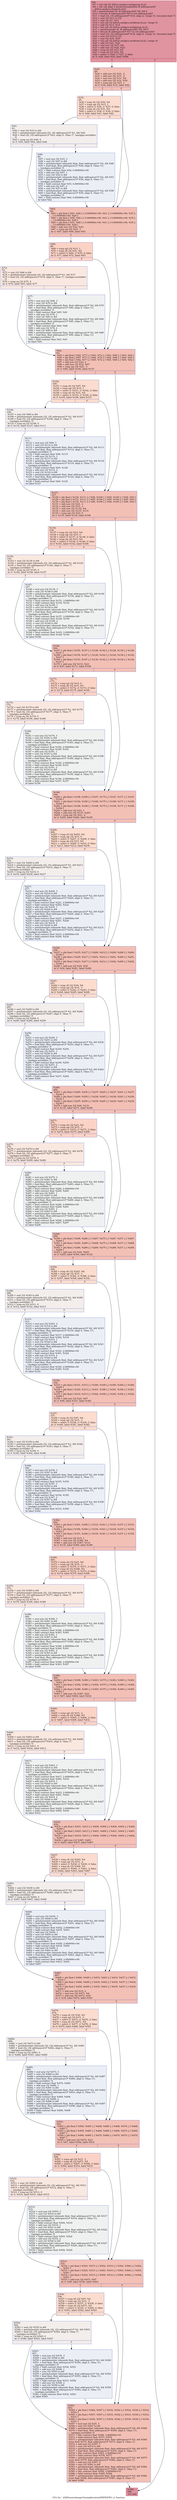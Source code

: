digraph "CFG for '_Z28PossionImageCloningIterationPKfPKiPfS3_ii' function" {
	label="CFG for '_Z28PossionImageCloningIterationPKfPKiPfS3_ii' function";

	Node0x501e4e0 [shape=record,color="#b70d28ff", style=filled, fillcolor="#b70d2870",label="{%6:\l  %7 = tail call i32 @llvm.amdgcn.workgroup.id.y()\l  %8 = tail call align 4 dereferenceable(64) i8 addrspace(4)*\l... @llvm.amdgcn.dispatch.ptr()\l  %9 = getelementptr i8, i8 addrspace(4)* %8, i64 6\l  %10 = bitcast i8 addrspace(4)* %9 to i16 addrspace(4)*\l  %11 = load i16, i16 addrspace(4)* %10, align 2, !range !4, !invariant.load !5\l  %12 = zext i16 %11 to i32\l  %13 = mul i32 %7, %12\l  %14 = tail call i32 @llvm.amdgcn.workitem.id.y(), !range !6\l  %15 = add i32 %13, %14\l  %16 = tail call i32 @llvm.amdgcn.workgroup.id.x()\l  %17 = getelementptr i8, i8 addrspace(4)* %8, i64 4\l  %18 = bitcast i8 addrspace(4)* %17 to i16 addrspace(4)*\l  %19 = load i16, i16 addrspace(4)* %18, align 4, !range !4, !invariant.load !5\l  %20 = zext i16 %19 to i32\l  %21 = mul i32 %16, %20\l  %22 = tail call i32 @llvm.amdgcn.workitem.id.x(), !range !6\l  %23 = add i32 %21, %22\l  %24 = mul nsw i32 %15, %4\l  %25 = add nsw i32 %24, %23\l  %26 = icmp slt i32 %15, %5\l  %27 = icmp slt i32 %23, %4\l  %28 = select i1 %26, i1 %27, i1 false\l  br i1 %28, label %29, label %588\l|{<s0>T|<s1>F}}"];
	Node0x501e4e0:s0 -> Node0x50220c0;
	Node0x501e4e0:s1 -> Node0x5022150;
	Node0x50220c0 [shape=record,color="#3d50c3ff", style=filled, fillcolor="#e5705870",label="{%29:\l29:                                               \l  %30 = add nsw i32 %23, -2\l  %31 = add nsw i32 %15, -2\l  %32 = mul nsw i32 %31, %4\l  %33 = add nsw i32 %32, %30\l  %34 = icmp sgt i32 %23, 1\l  br i1 %34, label %35, label %62\l|{<s0>T|<s1>F}}"];
	Node0x50220c0:s0 -> Node0x5020600;
	Node0x50220c0:s1 -> Node0x5022710;
	Node0x5020600 [shape=record,color="#3d50c3ff", style=filled, fillcolor="#f7af9170",label="{%35:\l35:                                               \l  %36 = icmp slt i32 %30, %4\l  %37 = icmp sgt i32 %15, 1\l  %38 = select i1 %36, i1 %37, i1 false\l  %39 = icmp slt i32 %31, %5\l  %40 = select i1 %38, i1 %39, i1 false\l  br i1 %40, label %41, label %62\l|{<s0>T|<s1>F}}"];
	Node0x5020600:s0 -> Node0x5022b60;
	Node0x5020600:s1 -> Node0x5022710;
	Node0x5022b60 [shape=record,color="#3d50c3ff", style=filled, fillcolor="#e5d8d170",label="{%41:\l41:                                               \l  %42 = sext i32 %33 to i64\l  %43 = getelementptr inbounds i32, i32 addrspace(1)* %1, i64 %42\l  %44 = load i32, i32 addrspace(1)* %43, align 4, !tbaa !7, !amdgpu.noclobber\l... !5\l  %45 = icmp eq i32 %44, 0\l  br i1 %45, label %62, label %46\l|{<s0>T|<s1>F}}"];
	Node0x5022b60:s0 -> Node0x5022710;
	Node0x5022b60:s1 -> Node0x5023020;
	Node0x5023020 [shape=record,color="#3d50c3ff", style=filled, fillcolor="#d1dae970",label="{%46:\l46:                                               \l  %47 = mul nsw i32 %33, 3\l  %48 = sext i32 %47 to i64\l  %49 = getelementptr inbounds float, float addrspace(1)* %2, i64 %48\l  %50 = load float, float addrspace(1)* %49, align 4, !tbaa !11,\l... !amdgpu.noclobber !5\l  %51 = fadd contract float %50, 0.000000e+00\l  %52 = add nsw i32 %47, 1\l  %53 = sext i32 %52 to i64\l  %54 = getelementptr inbounds float, float addrspace(1)* %2, i64 %53\l  %55 = load float, float addrspace(1)* %54, align 4, !tbaa !11,\l... !amdgpu.noclobber !5\l  %56 = fadd contract float %55, 0.000000e+00\l  %57 = add nsw i32 %47, 2\l  %58 = sext i32 %57 to i64\l  %59 = getelementptr inbounds float, float addrspace(1)* %2, i64 %58\l  %60 = load float, float addrspace(1)* %59, align 4, !tbaa !11,\l... !amdgpu.noclobber !5\l  %61 = fadd contract float %60, 0.000000e+00\l  br label %62\l}"];
	Node0x5023020 -> Node0x5022710;
	Node0x5022710 [shape=record,color="#3d50c3ff", style=filled, fillcolor="#e5705870",label="{%62:\l62:                                               \l  %63 = phi float [ %61, %46 ], [ 0.000000e+00, %41 ], [ 0.000000e+00, %35 ],\l... [ 0.000000e+00, %29 ]\l  %64 = phi float [ %56, %46 ], [ 0.000000e+00, %41 ], [ 0.000000e+00, %35 ],\l... [ 0.000000e+00, %29 ]\l  %65 = phi float [ %51, %46 ], [ 0.000000e+00, %41 ], [ 0.000000e+00, %35 ],\l... [ 0.000000e+00, %29 ]\l  %66 = add nsw i32 %32, %23\l  %67 = icmp sgt i32 %23, -1\l  br i1 %67, label %68, label %93\l|{<s0>T|<s1>F}}"];
	Node0x5022710:s0 -> Node0x5022600;
	Node0x5022710:s1 -> Node0x5025300;
	Node0x5022600 [shape=record,color="#3d50c3ff", style=filled, fillcolor="#f59c7d70",label="{%68:\l68:                                               \l  %69 = icmp sgt i32 %15, 1\l  %70 = icmp slt i32 %31, %5\l  %71 = select i1 %69, i1 %70, i1 false\l  br i1 %71, label %72, label %93\l|{<s0>T|<s1>F}}"];
	Node0x5022600:s0 -> Node0x5025610;
	Node0x5022600:s1 -> Node0x5025300;
	Node0x5025610 [shape=record,color="#3d50c3ff", style=filled, fillcolor="#f1ccb870",label="{%72:\l72:                                               \l  %73 = sext i32 %66 to i64\l  %74 = getelementptr inbounds i32, i32 addrspace(1)* %1, i64 %73\l  %75 = load i32, i32 addrspace(1)* %74, align 4, !tbaa !7, !amdgpu.noclobber\l... !5\l  %76 = icmp eq i32 %75, 0\l  br i1 %76, label %93, label %77\l|{<s0>T|<s1>F}}"];
	Node0x5025610:s0 -> Node0x5025300;
	Node0x5025610:s1 -> Node0x5025f30;
	Node0x5025f30 [shape=record,color="#3d50c3ff", style=filled, fillcolor="#dbdcde70",label="{%77:\l77:                                               \l  %78 = mul nsw i32 %66, 3\l  %79 = sext i32 %78 to i64\l  %80 = getelementptr inbounds float, float addrspace(1)* %2, i64 %79\l  %81 = load float, float addrspace(1)* %80, align 4, !tbaa !11,\l... !amdgpu.noclobber !5\l  %82 = fadd contract float %65, %81\l  %83 = add nsw i32 %78, 1\l  %84 = sext i32 %83 to i64\l  %85 = getelementptr inbounds float, float addrspace(1)* %2, i64 %84\l  %86 = load float, float addrspace(1)* %85, align 4, !tbaa !11,\l... !amdgpu.noclobber !5\l  %87 = fadd contract float %64, %86\l  %88 = add nsw i32 %78, 2\l  %89 = sext i32 %88 to i64\l  %90 = getelementptr inbounds float, float addrspace(1)* %2, i64 %89\l  %91 = load float, float addrspace(1)* %90, align 4, !tbaa !11,\l... !amdgpu.noclobber !5\l  %92 = fadd contract float %63, %91\l  br label %93\l}"];
	Node0x5025f30 -> Node0x5025300;
	Node0x5025300 [shape=record,color="#3d50c3ff", style=filled, fillcolor="#e5705870",label="{%93:\l93:                                               \l  %94 = phi float [ %92, %77 ], [ %63, %72 ], [ %63, %68 ], [ %63, %62 ]\l  %95 = phi float [ %87, %77 ], [ %64, %72 ], [ %64, %68 ], [ %64, %62 ]\l  %96 = phi float [ %82, %77 ], [ %65, %72 ], [ %65, %68 ], [ %65, %62 ]\l  %97 = add nsw i32 %23, 2\l  %98 = add nsw i32 %32, %97\l  %99 = icmp sgt i32 %23, -3\l  br i1 %99, label %100, label %127\l|{<s0>T|<s1>F}}"];
	Node0x5025300:s0 -> Node0x5026df0;
	Node0x5025300:s1 -> Node0x5026e40;
	Node0x5026df0 [shape=record,color="#3d50c3ff", style=filled, fillcolor="#f7af9170",label="{%100:\l100:                                              \l  %101 = icmp slt i32 %97, %4\l  %102 = icmp sgt i32 %15, 1\l  %103 = select i1 %101, i1 %102, i1 false\l  %104 = icmp slt i32 %31, %5\l  %105 = select i1 %103, i1 %104, i1 false\l  br i1 %105, label %106, label %127\l|{<s0>T|<s1>F}}"];
	Node0x5026df0:s0 -> Node0x5027290;
	Node0x5026df0:s1 -> Node0x5026e40;
	Node0x5027290 [shape=record,color="#3d50c3ff", style=filled, fillcolor="#e5d8d170",label="{%106:\l106:                                              \l  %107 = sext i32 %98 to i64\l  %108 = getelementptr inbounds i32, i32 addrspace(1)* %1, i64 %107\l  %109 = load i32, i32 addrspace(1)* %108, align 4, !tbaa !7,\l... !amdgpu.noclobber !5\l  %110 = icmp eq i32 %109, 0\l  br i1 %110, label %127, label %111\l|{<s0>T|<s1>F}}"];
	Node0x5027290:s0 -> Node0x5026e40;
	Node0x5027290:s1 -> Node0x50275d0;
	Node0x50275d0 [shape=record,color="#3d50c3ff", style=filled, fillcolor="#d1dae970",label="{%111:\l111:                                              \l  %112 = mul nsw i32 %98, 3\l  %113 = sext i32 %112 to i64\l  %114 = getelementptr inbounds float, float addrspace(1)* %2, i64 %113\l  %115 = load float, float addrspace(1)* %114, align 4, !tbaa !11,\l... !amdgpu.noclobber !5\l  %116 = fadd contract float %96, %115\l  %117 = add nsw i32 %112, 1\l  %118 = sext i32 %117 to i64\l  %119 = getelementptr inbounds float, float addrspace(1)* %2, i64 %118\l  %120 = load float, float addrspace(1)* %119, align 4, !tbaa !11,\l... !amdgpu.noclobber !5\l  %121 = fadd contract float %95, %120\l  %122 = add nsw i32 %112, 2\l  %123 = sext i32 %122 to i64\l  %124 = getelementptr inbounds float, float addrspace(1)* %2, i64 %123\l  %125 = load float, float addrspace(1)* %124, align 4, !tbaa !11,\l... !amdgpu.noclobber !5\l  %126 = fadd contract float %94, %125\l  br label %127\l}"];
	Node0x50275d0 -> Node0x5026e40;
	Node0x5026e40 [shape=record,color="#3d50c3ff", style=filled, fillcolor="#e5705870",label="{%127:\l127:                                              \l  %128 = phi float [ %126, %111 ], [ %94, %106 ], [ %94, %100 ], [ %94, %93 ]\l  %129 = phi float [ %121, %111 ], [ %95, %106 ], [ %95, %100 ], [ %95, %93 ]\l  %130 = phi float [ %116, %111 ], [ %96, %106 ], [ %96, %100 ], [ %96, %93 ]\l  %131 = add nsw i32 %23, -1\l  %132 = add nsw i32 %15, -1\l  %133 = mul nsw i32 %132, %4\l  %134 = add nsw i32 %133, %131\l  %135 = icmp sgt i32 %23, 0\l  br i1 %135, label %136, label %166\l|{<s0>T|<s1>F}}"];
	Node0x5026e40:s0 -> Node0x5025210;
	Node0x5026e40:s1 -> Node0x5028a10;
	Node0x5025210 [shape=record,color="#3d50c3ff", style=filled, fillcolor="#f59c7d70",label="{%136:\l136:                                              \l  %137 = icmp sle i32 %23, %4\l  %138 = icmp sgt i32 %15, 0\l  %139 = select i1 %137, i1 %138, i1 false\l  %140 = icmp sle i32 %15, %5\l  %141 = select i1 %139, i1 %140, i1 false\l  br i1 %141, label %142, label %166\l|{<s0>T|<s1>F}}"];
	Node0x5025210:s0 -> Node0x5028e60;
	Node0x5025210:s1 -> Node0x5028a10;
	Node0x5028e60 [shape=record,color="#3d50c3ff", style=filled, fillcolor="#f1ccb870",label="{%142:\l142:                                              \l  %143 = sext i32 %134 to i64\l  %144 = getelementptr inbounds i32, i32 addrspace(1)* %1, i64 %143\l  %145 = load i32, i32 addrspace(1)* %144, align 4, !tbaa !7,\l... !amdgpu.noclobber !5\l  %146 = icmp eq i32 %145, 0\l  br i1 %146, label %166, label %147\l|{<s0>T|<s1>F}}"];
	Node0x5028e60:s0 -> Node0x5028a10;
	Node0x5028e60:s1 -> Node0x5029170;
	Node0x5029170 [shape=record,color="#3d50c3ff", style=filled, fillcolor="#dbdcde70",label="{%147:\l147:                                              \l  %148 = mul nsw i32 %134, 3\l  %149 = sext i32 %148 to i64\l  %150 = getelementptr inbounds float, float addrspace(1)* %2, i64 %149\l  %151 = load float, float addrspace(1)* %150, align 4, !tbaa !11,\l... !amdgpu.noclobber !5\l  %152 = fmul contract float %151, 2.000000e+00\l  %153 = fadd contract float %130, %152\l  %154 = add nsw i32 %148, 1\l  %155 = sext i32 %154 to i64\l  %156 = getelementptr inbounds float, float addrspace(1)* %2, i64 %155\l  %157 = load float, float addrspace(1)* %156, align 4, !tbaa !11,\l... !amdgpu.noclobber !5\l  %158 = fmul contract float %157, 2.000000e+00\l  %159 = fadd contract float %129, %158\l  %160 = add nsw i32 %148, 2\l  %161 = sext i32 %160 to i64\l  %162 = getelementptr inbounds float, float addrspace(1)* %2, i64 %161\l  %163 = load float, float addrspace(1)* %162, align 4, !tbaa !11,\l... !amdgpu.noclobber !5\l  %164 = fmul contract float %163, 2.000000e+00\l  %165 = fadd contract float %128, %164\l  br label %166\l}"];
	Node0x5029170 -> Node0x5028a10;
	Node0x5028a10 [shape=record,color="#3d50c3ff", style=filled, fillcolor="#e5705870",label="{%166:\l166:                                              \l  %167 = phi float [ %165, %147 ], [ %128, %142 ], [ %128, %136 ], [ %128,\l... %127 ]\l  %168 = phi float [ %159, %147 ], [ %129, %142 ], [ %129, %136 ], [ %129,\l... %127 ]\l  %169 = phi float [ %153, %147 ], [ %130, %142 ], [ %130, %136 ], [ %130,\l... %127 ]\l  %170 = add nsw i32 %133, %23\l  br i1 %67, label %171, label %199\l|{<s0>T|<s1>F}}"];
	Node0x5028a10:s0 -> Node0x502a100;
	Node0x5028a10:s1 -> Node0x502a150;
	Node0x502a100 [shape=record,color="#3d50c3ff", style=filled, fillcolor="#f59c7d70",label="{%171:\l171:                                              \l  %172 = icmp sgt i32 %15, 0\l  %173 = icmp sle i32 %15, %5\l  %174 = select i1 %172, i1 %173, i1 false\l  br i1 %174, label %175, label %199\l|{<s0>T|<s1>F}}"];
	Node0x502a100:s0 -> Node0x502a460;
	Node0x502a100:s1 -> Node0x502a150;
	Node0x502a460 [shape=record,color="#3d50c3ff", style=filled, fillcolor="#f1ccb870",label="{%175:\l175:                                              \l  %176 = sext i32 %170 to i64\l  %177 = getelementptr inbounds i32, i32 addrspace(1)* %1, i64 %176\l  %178 = load i32, i32 addrspace(1)* %177, align 4, !tbaa !7,\l... !amdgpu.noclobber !5\l  %179 = icmp eq i32 %178, 0\l  br i1 %179, label %199, label %180\l|{<s0>T|<s1>F}}"];
	Node0x502a460:s0 -> Node0x502a150;
	Node0x502a460:s1 -> Node0x502a770;
	Node0x502a770 [shape=record,color="#3d50c3ff", style=filled, fillcolor="#dbdcde70",label="{%180:\l180:                                              \l  %181 = mul nsw i32 %170, 3\l  %182 = sext i32 %181 to i64\l  %183 = getelementptr inbounds float, float addrspace(1)* %2, i64 %182\l  %184 = load float, float addrspace(1)* %183, align 4, !tbaa !11,\l... !amdgpu.noclobber !5\l  %185 = fmul contract float %184, 2.000000e+00\l  %186 = fadd contract float %169, %185\l  %187 = add nsw i32 %181, 1\l  %188 = sext i32 %187 to i64\l  %189 = getelementptr inbounds float, float addrspace(1)* %2, i64 %188\l  %190 = load float, float addrspace(1)* %189, align 4, !tbaa !11,\l... !amdgpu.noclobber !5\l  %191 = fmul contract float %190, 2.000000e+00\l  %192 = fadd contract float %168, %191\l  %193 = add nsw i32 %181, 2\l  %194 = sext i32 %193 to i64\l  %195 = getelementptr inbounds float, float addrspace(1)* %2, i64 %194\l  %196 = load float, float addrspace(1)* %195, align 4, !tbaa !11,\l... !amdgpu.noclobber !5\l  %197 = fmul contract float %196, 2.000000e+00\l  %198 = fadd contract float %167, %197\l  br label %199\l}"];
	Node0x502a770 -> Node0x502a150;
	Node0x502a150 [shape=record,color="#3d50c3ff", style=filled, fillcolor="#e5705870",label="{%199:\l199:                                              \l  %200 = phi float [ %198, %180 ], [ %167, %175 ], [ %167, %171 ], [ %167,\l... %166 ]\l  %201 = phi float [ %192, %180 ], [ %168, %175 ], [ %168, %171 ], [ %168,\l... %166 ]\l  %202 = phi float [ %186, %180 ], [ %169, %175 ], [ %169, %171 ], [ %169,\l... %166 ]\l  %203 = add nsw i32 %23, 1\l  %204 = add nsw i32 %133, %203\l  %205 = icmp sgt i32 %23, -2\l  br i1 %205, label %206, label %236\l|{<s0>T|<s1>F}}"];
	Node0x502a150:s0 -> Node0x502b7e0;
	Node0x502a150:s1 -> Node0x502b830;
	Node0x502b7e0 [shape=record,color="#3d50c3ff", style=filled, fillcolor="#f7af9170",label="{%206:\l206:                                              \l  %207 = icmp slt i32 %203, %4\l  %208 = icmp sgt i32 %15, 0\l  %209 = select i1 %207, i1 %208, i1 false\l  %210 = icmp sle i32 %15, %5\l  %211 = select i1 %209, i1 %210, i1 false\l  br i1 %211, label %212, label %236\l|{<s0>T|<s1>F}}"];
	Node0x502b7e0:s0 -> Node0x502bc80;
	Node0x502b7e0:s1 -> Node0x502b830;
	Node0x502bc80 [shape=record,color="#3d50c3ff", style=filled, fillcolor="#e5d8d170",label="{%212:\l212:                                              \l  %213 = sext i32 %204 to i64\l  %214 = getelementptr inbounds i32, i32 addrspace(1)* %1, i64 %213\l  %215 = load i32, i32 addrspace(1)* %214, align 4, !tbaa !7,\l... !amdgpu.noclobber !5\l  %216 = icmp eq i32 %215, 0\l  br i1 %216, label %236, label %217\l|{<s0>T|<s1>F}}"];
	Node0x502bc80:s0 -> Node0x502b830;
	Node0x502bc80:s1 -> Node0x502bf90;
	Node0x502bf90 [shape=record,color="#3d50c3ff", style=filled, fillcolor="#d1dae970",label="{%217:\l217:                                              \l  %218 = mul nsw i32 %204, 3\l  %219 = sext i32 %218 to i64\l  %220 = getelementptr inbounds float, float addrspace(1)* %2, i64 %219\l  %221 = load float, float addrspace(1)* %220, align 4, !tbaa !11,\l... !amdgpu.noclobber !5\l  %222 = fmul contract float %221, 2.000000e+00\l  %223 = fadd contract float %202, %222\l  %224 = add nsw i32 %218, 1\l  %225 = sext i32 %224 to i64\l  %226 = getelementptr inbounds float, float addrspace(1)* %2, i64 %225\l  %227 = load float, float addrspace(1)* %226, align 4, !tbaa !11,\l... !amdgpu.noclobber !5\l  %228 = fmul contract float %227, 2.000000e+00\l  %229 = fadd contract float %201, %228\l  %230 = add nsw i32 %218, 2\l  %231 = sext i32 %230 to i64\l  %232 = getelementptr inbounds float, float addrspace(1)* %2, i64 %231\l  %233 = load float, float addrspace(1)* %232, align 4, !tbaa !11,\l... !amdgpu.noclobber !5\l  %234 = fmul contract float %233, 2.000000e+00\l  %235 = fadd contract float %200, %234\l  br label %236\l}"];
	Node0x502bf90 -> Node0x502b830;
	Node0x502b830 [shape=record,color="#3d50c3ff", style=filled, fillcolor="#e5705870",label="{%236:\l236:                                              \l  %237 = phi float [ %235, %217 ], [ %200, %212 ], [ %200, %206 ], [ %200,\l... %199 ]\l  %238 = phi float [ %229, %217 ], [ %201, %212 ], [ %201, %206 ], [ %201,\l... %199 ]\l  %239 = phi float [ %223, %217 ], [ %202, %212 ], [ %202, %206 ], [ %202,\l... %199 ]\l  %240 = add nsw i32 %24, %30\l  br i1 %34, label %241, label %266\l|{<s0>T|<s1>F}}"];
	Node0x502b830:s0 -> Node0x502cee0;
	Node0x502b830:s1 -> Node0x502cf30;
	Node0x502cee0 [shape=record,color="#3d50c3ff", style=filled, fillcolor="#f7af9170",label="{%241:\l241:                                              \l  %242 = icmp slt i32 %30, %4\l  %243 = icmp sgt i32 %15, -1\l  %244 = select i1 %242, i1 %243, i1 false\l  br i1 %244, label %245, label %266\l|{<s0>T|<s1>F}}"];
	Node0x502cee0:s0 -> Node0x502d240;
	Node0x502cee0:s1 -> Node0x502cf30;
	Node0x502d240 [shape=record,color="#3d50c3ff", style=filled, fillcolor="#e5d8d170",label="{%245:\l245:                                              \l  %246 = sext i32 %240 to i64\l  %247 = getelementptr inbounds i32, i32 addrspace(1)* %1, i64 %246\l  %248 = load i32, i32 addrspace(1)* %247, align 4, !tbaa !7,\l... !amdgpu.noclobber !5\l  %249 = icmp eq i32 %248, 0\l  br i1 %249, label %266, label %250\l|{<s0>T|<s1>F}}"];
	Node0x502d240:s0 -> Node0x502cf30;
	Node0x502d240:s1 -> Node0x502d550;
	Node0x502d550 [shape=record,color="#3d50c3ff", style=filled, fillcolor="#d1dae970",label="{%250:\l250:                                              \l  %251 = mul nsw i32 %240, 3\l  %252 = sext i32 %251 to i64\l  %253 = getelementptr inbounds float, float addrspace(1)* %2, i64 %252\l  %254 = load float, float addrspace(1)* %253, align 4, !tbaa !11,\l... !amdgpu.noclobber !5\l  %255 = fadd contract float %239, %254\l  %256 = add nsw i32 %251, 1\l  %257 = sext i32 %256 to i64\l  %258 = getelementptr inbounds float, float addrspace(1)* %2, i64 %257\l  %259 = load float, float addrspace(1)* %258, align 4, !tbaa !11,\l... !amdgpu.noclobber !5\l  %260 = fadd contract float %238, %259\l  %261 = add nsw i32 %251, 2\l  %262 = sext i32 %261 to i64\l  %263 = getelementptr inbounds float, float addrspace(1)* %2, i64 %262\l  %264 = load float, float addrspace(1)* %263, align 4, !tbaa !11,\l... !amdgpu.noclobber !5\l  %265 = fadd contract float %237, %264\l  br label %266\l}"];
	Node0x502d550 -> Node0x502cf30;
	Node0x502cf30 [shape=record,color="#3d50c3ff", style=filled, fillcolor="#e5705870",label="{%266:\l266:                                              \l  %267 = phi float [ %265, %250 ], [ %237, %245 ], [ %237, %241 ], [ %237,\l... %236 ]\l  %268 = phi float [ %260, %250 ], [ %238, %245 ], [ %238, %241 ], [ %238,\l... %236 ]\l  %269 = phi float [ %255, %250 ], [ %239, %245 ], [ %239, %241 ], [ %239,\l... %236 ]\l  %270 = add nsw i32 %24, %131\l  br i1 %135, label %271, label %299\l|{<s0>T|<s1>F}}"];
	Node0x502cf30:s0 -> Node0x502eb10;
	Node0x502cf30:s1 -> Node0x502eb60;
	Node0x502eb10 [shape=record,color="#3d50c3ff", style=filled, fillcolor="#f59c7d70",label="{%271:\l271:                                              \l  %272 = icmp sle i32 %23, %4\l  %273 = icmp sgt i32 %15, -1\l  %274 = select i1 %272, i1 %273, i1 false\l  br i1 %274, label %275, label %299\l|{<s0>T|<s1>F}}"];
	Node0x502eb10:s0 -> Node0x502ee70;
	Node0x502eb10:s1 -> Node0x502eb60;
	Node0x502ee70 [shape=record,color="#3d50c3ff", style=filled, fillcolor="#f1ccb870",label="{%275:\l275:                                              \l  %276 = sext i32 %270 to i64\l  %277 = getelementptr inbounds i32, i32 addrspace(1)* %1, i64 %276\l  %278 = load i32, i32 addrspace(1)* %277, align 4, !tbaa !7,\l... !amdgpu.noclobber !5\l  %279 = icmp eq i32 %278, 0\l  br i1 %279, label %299, label %280\l|{<s0>T|<s1>F}}"];
	Node0x502ee70:s0 -> Node0x502eb60;
	Node0x502ee70:s1 -> Node0x502f180;
	Node0x502f180 [shape=record,color="#3d50c3ff", style=filled, fillcolor="#dbdcde70",label="{%280:\l280:                                              \l  %281 = mul nsw i32 %270, 3\l  %282 = sext i32 %281 to i64\l  %283 = getelementptr inbounds float, float addrspace(1)* %2, i64 %282\l  %284 = load float, float addrspace(1)* %283, align 4, !tbaa !11,\l... !amdgpu.noclobber !5\l  %285 = fmul contract float %284, 2.000000e+00\l  %286 = fadd contract float %269, %285\l  %287 = add nsw i32 %281, 1\l  %288 = sext i32 %287 to i64\l  %289 = getelementptr inbounds float, float addrspace(1)* %2, i64 %288\l  %290 = load float, float addrspace(1)* %289, align 4, !tbaa !11,\l... !amdgpu.noclobber !5\l  %291 = fmul contract float %290, 2.000000e+00\l  %292 = fadd contract float %268, %291\l  %293 = add nsw i32 %281, 2\l  %294 = sext i32 %293 to i64\l  %295 = getelementptr inbounds float, float addrspace(1)* %2, i64 %294\l  %296 = load float, float addrspace(1)* %295, align 4, !tbaa !11,\l... !amdgpu.noclobber !5\l  %297 = fmul contract float %296, 2.000000e+00\l  %298 = fadd contract float %267, %297\l  br label %299\l}"];
	Node0x502f180 -> Node0x502eb60;
	Node0x502eb60 [shape=record,color="#3d50c3ff", style=filled, fillcolor="#e5705870",label="{%299:\l299:                                              \l  %300 = phi float [ %298, %280 ], [ %267, %275 ], [ %267, %271 ], [ %267,\l... %266 ]\l  %301 = phi float [ %292, %280 ], [ %268, %275 ], [ %268, %271 ], [ %268,\l... %266 ]\l  %302 = phi float [ %286, %280 ], [ %269, %275 ], [ %269, %271 ], [ %269,\l... %266 ]\l  %303 = add nsw i32 %24, %203\l  br i1 %205, label %304, label %332\l|{<s0>T|<s1>F}}"];
	Node0x502eb60:s0 -> Node0x50300d0;
	Node0x502eb60:s1 -> Node0x5030120;
	Node0x50300d0 [shape=record,color="#3d50c3ff", style=filled, fillcolor="#f7af9170",label="{%304:\l304:                                              \l  %305 = icmp slt i32 %203, %4\l  %306 = icmp sgt i32 %15, -1\l  %307 = select i1 %305, i1 %306, i1 false\l  br i1 %307, label %308, label %332\l|{<s0>T|<s1>F}}"];
	Node0x50300d0:s0 -> Node0x5030430;
	Node0x50300d0:s1 -> Node0x5030120;
	Node0x5030430 [shape=record,color="#3d50c3ff", style=filled, fillcolor="#e5d8d170",label="{%308:\l308:                                              \l  %309 = sext i32 %303 to i64\l  %310 = getelementptr inbounds i32, i32 addrspace(1)* %1, i64 %309\l  %311 = load i32, i32 addrspace(1)* %310, align 4, !tbaa !7,\l... !amdgpu.noclobber !5\l  %312 = icmp eq i32 %311, 0\l  br i1 %312, label %332, label %313\l|{<s0>T|<s1>F}}"];
	Node0x5030430:s0 -> Node0x5030120;
	Node0x5030430:s1 -> Node0x5030740;
	Node0x5030740 [shape=record,color="#3d50c3ff", style=filled, fillcolor="#d1dae970",label="{%313:\l313:                                              \l  %314 = mul nsw i32 %303, 3\l  %315 = sext i32 %314 to i64\l  %316 = getelementptr inbounds float, float addrspace(1)* %2, i64 %315\l  %317 = load float, float addrspace(1)* %316, align 4, !tbaa !11,\l... !amdgpu.noclobber !5\l  %318 = fmul contract float %317, 2.000000e+00\l  %319 = fadd contract float %302, %318\l  %320 = add nsw i32 %314, 1\l  %321 = sext i32 %320 to i64\l  %322 = getelementptr inbounds float, float addrspace(1)* %2, i64 %321\l  %323 = load float, float addrspace(1)* %322, align 4, !tbaa !11,\l... !amdgpu.noclobber !5\l  %324 = fmul contract float %323, 2.000000e+00\l  %325 = fadd contract float %301, %324\l  %326 = add nsw i32 %314, 2\l  %327 = sext i32 %326 to i64\l  %328 = getelementptr inbounds float, float addrspace(1)* %2, i64 %327\l  %329 = load float, float addrspace(1)* %328, align 4, !tbaa !11,\l... !amdgpu.noclobber !5\l  %330 = fmul contract float %329, 2.000000e+00\l  %331 = fadd contract float %300, %330\l  br label %332\l}"];
	Node0x5030740 -> Node0x5030120;
	Node0x5030120 [shape=record,color="#3d50c3ff", style=filled, fillcolor="#e5705870",label="{%332:\l332:                                              \l  %333 = phi float [ %331, %313 ], [ %300, %308 ], [ %300, %304 ], [ %300,\l... %299 ]\l  %334 = phi float [ %325, %313 ], [ %301, %308 ], [ %301, %304 ], [ %301,\l... %299 ]\l  %335 = phi float [ %319, %313 ], [ %302, %308 ], [ %302, %304 ], [ %302,\l... %299 ]\l  %336 = add nsw i32 %24, %97\l  br i1 %99, label %337, label %362\l|{<s0>T|<s1>F}}"];
	Node0x5030120:s0 -> Node0x5031690;
	Node0x5030120:s1 -> Node0x50316e0;
	Node0x5031690 [shape=record,color="#3d50c3ff", style=filled, fillcolor="#f7af9170",label="{%337:\l337:                                              \l  %338 = icmp slt i32 %97, %4\l  %339 = icmp sgt i32 %15, -1\l  %340 = select i1 %338, i1 %339, i1 false\l  br i1 %340, label %341, label %362\l|{<s0>T|<s1>F}}"];
	Node0x5031690:s0 -> Node0x50319f0;
	Node0x5031690:s1 -> Node0x50316e0;
	Node0x50319f0 [shape=record,color="#3d50c3ff", style=filled, fillcolor="#e5d8d170",label="{%341:\l341:                                              \l  %342 = sext i32 %336 to i64\l  %343 = getelementptr inbounds i32, i32 addrspace(1)* %1, i64 %342\l  %344 = load i32, i32 addrspace(1)* %343, align 4, !tbaa !7,\l... !amdgpu.noclobber !5\l  %345 = icmp eq i32 %344, 0\l  br i1 %345, label %362, label %346\l|{<s0>T|<s1>F}}"];
	Node0x50319f0:s0 -> Node0x50316e0;
	Node0x50319f0:s1 -> Node0x5031d00;
	Node0x5031d00 [shape=record,color="#3d50c3ff", style=filled, fillcolor="#d1dae970",label="{%346:\l346:                                              \l  %347 = mul nsw i32 %336, 3\l  %348 = sext i32 %347 to i64\l  %349 = getelementptr inbounds float, float addrspace(1)* %2, i64 %348\l  %350 = load float, float addrspace(1)* %349, align 4, !tbaa !11,\l... !amdgpu.noclobber !5\l  %351 = fadd contract float %335, %350\l  %352 = add nsw i32 %347, 1\l  %353 = sext i32 %352 to i64\l  %354 = getelementptr inbounds float, float addrspace(1)* %2, i64 %353\l  %355 = load float, float addrspace(1)* %354, align 4, !tbaa !11,\l... !amdgpu.noclobber !5\l  %356 = fadd contract float %334, %355\l  %357 = add nsw i32 %347, 2\l  %358 = sext i32 %357 to i64\l  %359 = getelementptr inbounds float, float addrspace(1)* %2, i64 %358\l  %360 = load float, float addrspace(1)* %359, align 4, !tbaa !11,\l... !amdgpu.noclobber !5\l  %361 = fadd contract float %333, %360\l  br label %362\l}"];
	Node0x5031d00 -> Node0x50316e0;
	Node0x50316e0 [shape=record,color="#3d50c3ff", style=filled, fillcolor="#e5705870",label="{%362:\l362:                                              \l  %363 = phi float [ %361, %346 ], [ %333, %341 ], [ %333, %337 ], [ %333,\l... %332 ]\l  %364 = phi float [ %356, %346 ], [ %334, %341 ], [ %334, %337 ], [ %334,\l... %332 ]\l  %365 = phi float [ %351, %346 ], [ %335, %341 ], [ %335, %337 ], [ %335,\l... %332 ]\l  %366 = add nsw i32 %15, 1\l  %367 = mul nsw i32 %366, %4\l  %368 = add nsw i32 %367, %131\l  br i1 %135, label %369, label %399\l|{<s0>T|<s1>F}}"];
	Node0x50316e0:s0 -> Node0x5032bc0;
	Node0x50316e0:s1 -> Node0x5032c10;
	Node0x5032bc0 [shape=record,color="#3d50c3ff", style=filled, fillcolor="#f59c7d70",label="{%369:\l369:                                              \l  %370 = icmp sle i32 %23, %4\l  %371 = icmp sgt i32 %15, -2\l  %372 = select i1 %370, i1 %371, i1 false\l  %373 = icmp slt i32 %366, %5\l  %374 = select i1 %372, i1 %373, i1 false\l  br i1 %374, label %375, label %399\l|{<s0>T|<s1>F}}"];
	Node0x5032bc0:s0 -> Node0x5033060;
	Node0x5032bc0:s1 -> Node0x5032c10;
	Node0x5033060 [shape=record,color="#3d50c3ff", style=filled, fillcolor="#f1ccb870",label="{%375:\l375:                                              \l  %376 = sext i32 %368 to i64\l  %377 = getelementptr inbounds i32, i32 addrspace(1)* %1, i64 %376\l  %378 = load i32, i32 addrspace(1)* %377, align 4, !tbaa !7,\l... !amdgpu.noclobber !5\l  %379 = icmp eq i32 %378, 0\l  br i1 %379, label %399, label %380\l|{<s0>T|<s1>F}}"];
	Node0x5033060:s0 -> Node0x5032c10;
	Node0x5033060:s1 -> Node0x5033370;
	Node0x5033370 [shape=record,color="#3d50c3ff", style=filled, fillcolor="#dbdcde70",label="{%380:\l380:                                              \l  %381 = mul nsw i32 %368, 3\l  %382 = sext i32 %381 to i64\l  %383 = getelementptr inbounds float, float addrspace(1)* %2, i64 %382\l  %384 = load float, float addrspace(1)* %383, align 4, !tbaa !11,\l... !amdgpu.noclobber !5\l  %385 = fmul contract float %384, 2.000000e+00\l  %386 = fadd contract float %365, %385\l  %387 = add nsw i32 %381, 1\l  %388 = sext i32 %387 to i64\l  %389 = getelementptr inbounds float, float addrspace(1)* %2, i64 %388\l  %390 = load float, float addrspace(1)* %389, align 4, !tbaa !11,\l... !amdgpu.noclobber !5\l  %391 = fmul contract float %390, 2.000000e+00\l  %392 = fadd contract float %364, %391\l  %393 = add nsw i32 %381, 2\l  %394 = sext i32 %393 to i64\l  %395 = getelementptr inbounds float, float addrspace(1)* %2, i64 %394\l  %396 = load float, float addrspace(1)* %395, align 4, !tbaa !11,\l... !amdgpu.noclobber !5\l  %397 = fmul contract float %396, 2.000000e+00\l  %398 = fadd contract float %363, %397\l  br label %399\l}"];
	Node0x5033370 -> Node0x5032c10;
	Node0x5032c10 [shape=record,color="#3d50c3ff", style=filled, fillcolor="#e5705870",label="{%399:\l399:                                              \l  %400 = phi float [ %398, %380 ], [ %363, %375 ], [ %363, %369 ], [ %363,\l... %362 ]\l  %401 = phi float [ %392, %380 ], [ %364, %375 ], [ %364, %369 ], [ %364,\l... %362 ]\l  %402 = phi float [ %386, %380 ], [ %365, %375 ], [ %365, %369 ], [ %365,\l... %362 ]\l  %403 = add nsw i32 %367, %23\l  br i1 %67, label %404, label %432\l|{<s0>T|<s1>F}}"];
	Node0x5032c10:s0 -> Node0x501f850;
	Node0x5032c10:s1 -> Node0x501f8a0;
	Node0x501f850 [shape=record,color="#3d50c3ff", style=filled, fillcolor="#f59c7d70",label="{%404:\l404:                                              \l  %405 = icmp sgt i32 %15, -2\l  %406 = icmp slt i32 %366, %5\l  %407 = select i1 %405, i1 %406, i1 false\l  br i1 %407, label %408, label %432\l|{<s0>T|<s1>F}}"];
	Node0x501f850:s0 -> Node0x501fbb0;
	Node0x501f850:s1 -> Node0x501f8a0;
	Node0x501fbb0 [shape=record,color="#3d50c3ff", style=filled, fillcolor="#f1ccb870",label="{%408:\l408:                                              \l  %409 = sext i32 %403 to i64\l  %410 = getelementptr inbounds i32, i32 addrspace(1)* %1, i64 %409\l  %411 = load i32, i32 addrspace(1)* %410, align 4, !tbaa !7,\l... !amdgpu.noclobber !5\l  %412 = icmp eq i32 %411, 0\l  br i1 %412, label %432, label %413\l|{<s0>T|<s1>F}}"];
	Node0x501fbb0:s0 -> Node0x501f8a0;
	Node0x501fbb0:s1 -> Node0x501fcb0;
	Node0x501fcb0 [shape=record,color="#3d50c3ff", style=filled, fillcolor="#dbdcde70",label="{%413:\l413:                                              \l  %414 = mul nsw i32 %403, 3\l  %415 = sext i32 %414 to i64\l  %416 = getelementptr inbounds float, float addrspace(1)* %2, i64 %415\l  %417 = load float, float addrspace(1)* %416, align 4, !tbaa !11,\l... !amdgpu.noclobber !5\l  %418 = fmul contract float %417, 2.000000e+00\l  %419 = fadd contract float %402, %418\l  %420 = add nsw i32 %414, 1\l  %421 = sext i32 %420 to i64\l  %422 = getelementptr inbounds float, float addrspace(1)* %2, i64 %421\l  %423 = load float, float addrspace(1)* %422, align 4, !tbaa !11,\l... !amdgpu.noclobber !5\l  %424 = fmul contract float %423, 2.000000e+00\l  %425 = fadd contract float %401, %424\l  %426 = add nsw i32 %414, 2\l  %427 = sext i32 %426 to i64\l  %428 = getelementptr inbounds float, float addrspace(1)* %2, i64 %427\l  %429 = load float, float addrspace(1)* %428, align 4, !tbaa !11,\l... !amdgpu.noclobber !5\l  %430 = fmul contract float %429, 2.000000e+00\l  %431 = fadd contract float %400, %430\l  br label %432\l}"];
	Node0x501fcb0 -> Node0x501f8a0;
	Node0x501f8a0 [shape=record,color="#3d50c3ff", style=filled, fillcolor="#e5705870",label="{%432:\l432:                                              \l  %433 = phi float [ %431, %413 ], [ %400, %408 ], [ %400, %404 ], [ %400,\l... %399 ]\l  %434 = phi float [ %425, %413 ], [ %401, %408 ], [ %401, %404 ], [ %401,\l... %399 ]\l  %435 = phi float [ %419, %413 ], [ %402, %408 ], [ %402, %404 ], [ %402,\l... %399 ]\l  %436 = add nsw i32 %367, %203\l  br i1 %205, label %437, label %467\l|{<s0>T|<s1>F}}"];
	Node0x501f8a0:s0 -> Node0x50368a0;
	Node0x501f8a0:s1 -> Node0x50368f0;
	Node0x50368a0 [shape=record,color="#3d50c3ff", style=filled, fillcolor="#f7af9170",label="{%437:\l437:                                              \l  %438 = icmp slt i32 %203, %4\l  %439 = icmp sgt i32 %15, -2\l  %440 = select i1 %438, i1 %439, i1 false\l  %441 = icmp slt i32 %366, %5\l  %442 = select i1 %440, i1 %441, i1 false\l  br i1 %442, label %443, label %467\l|{<s0>T|<s1>F}}"];
	Node0x50368a0:s0 -> Node0x5036d40;
	Node0x50368a0:s1 -> Node0x50368f0;
	Node0x5036d40 [shape=record,color="#3d50c3ff", style=filled, fillcolor="#e5d8d170",label="{%443:\l443:                                              \l  %444 = sext i32 %436 to i64\l  %445 = getelementptr inbounds i32, i32 addrspace(1)* %1, i64 %444\l  %446 = load i32, i32 addrspace(1)* %445, align 4, !tbaa !7,\l... !amdgpu.noclobber !5\l  %447 = icmp eq i32 %446, 0\l  br i1 %447, label %467, label %448\l|{<s0>T|<s1>F}}"];
	Node0x5036d40:s0 -> Node0x50368f0;
	Node0x5036d40:s1 -> Node0x5037050;
	Node0x5037050 [shape=record,color="#3d50c3ff", style=filled, fillcolor="#d1dae970",label="{%448:\l448:                                              \l  %449 = mul nsw i32 %436, 3\l  %450 = sext i32 %449 to i64\l  %451 = getelementptr inbounds float, float addrspace(1)* %2, i64 %450\l  %452 = load float, float addrspace(1)* %451, align 4, !tbaa !11,\l... !amdgpu.noclobber !5\l  %453 = fmul contract float %452, 2.000000e+00\l  %454 = fadd contract float %435, %453\l  %455 = add nsw i32 %449, 1\l  %456 = sext i32 %455 to i64\l  %457 = getelementptr inbounds float, float addrspace(1)* %2, i64 %456\l  %458 = load float, float addrspace(1)* %457, align 4, !tbaa !11,\l... !amdgpu.noclobber !5\l  %459 = fmul contract float %458, 2.000000e+00\l  %460 = fadd contract float %434, %459\l  %461 = add nsw i32 %449, 2\l  %462 = sext i32 %461 to i64\l  %463 = getelementptr inbounds float, float addrspace(1)* %2, i64 %462\l  %464 = load float, float addrspace(1)* %463, align 4, !tbaa !11,\l... !amdgpu.noclobber !5\l  %465 = fmul contract float %464, 2.000000e+00\l  %466 = fadd contract float %433, %465\l  br label %467\l}"];
	Node0x5037050 -> Node0x50368f0;
	Node0x50368f0 [shape=record,color="#3d50c3ff", style=filled, fillcolor="#e5705870",label="{%467:\l467:                                              \l  %468 = phi float [ %466, %448 ], [ %433, %443 ], [ %433, %437 ], [ %433,\l... %432 ]\l  %469 = phi float [ %460, %448 ], [ %434, %443 ], [ %434, %437 ], [ %434,\l... %432 ]\l  %470 = phi float [ %454, %448 ], [ %435, %443 ], [ %435, %437 ], [ %435,\l... %432 ]\l  %471 = add nsw i32 %15, 2\l  %472 = mul nsw i32 %471, %4\l  %473 = add nsw i32 %472, %30\l  br i1 %34, label %474, label %501\l|{<s0>T|<s1>F}}"];
	Node0x50368f0:s0 -> Node0x50380c0;
	Node0x50368f0:s1 -> Node0x5038110;
	Node0x50380c0 [shape=record,color="#3d50c3ff", style=filled, fillcolor="#f7af9170",label="{%474:\l474:                                              \l  %475 = icmp slt i32 %30, %4\l  %476 = icmp sgt i32 %15, -3\l  %477 = select i1 %475, i1 %476, i1 false\l  %478 = icmp slt i32 %471, %5\l  %479 = select i1 %477, i1 %478, i1 false\l  br i1 %479, label %480, label %501\l|{<s0>T|<s1>F}}"];
	Node0x50380c0:s0 -> Node0x5038560;
	Node0x50380c0:s1 -> Node0x5038110;
	Node0x5038560 [shape=record,color="#3d50c3ff", style=filled, fillcolor="#e5d8d170",label="{%480:\l480:                                              \l  %481 = sext i32 %473 to i64\l  %482 = getelementptr inbounds i32, i32 addrspace(1)* %1, i64 %481\l  %483 = load i32, i32 addrspace(1)* %482, align 4, !tbaa !7,\l... !amdgpu.noclobber !5\l  %484 = icmp eq i32 %483, 0\l  br i1 %484, label %501, label %485\l|{<s0>T|<s1>F}}"];
	Node0x5038560:s0 -> Node0x5038110;
	Node0x5038560:s1 -> Node0x5038870;
	Node0x5038870 [shape=record,color="#3d50c3ff", style=filled, fillcolor="#d1dae970",label="{%485:\l485:                                              \l  %486 = mul nsw i32 %473, 3\l  %487 = sext i32 %486 to i64\l  %488 = getelementptr inbounds float, float addrspace(1)* %2, i64 %487\l  %489 = load float, float addrspace(1)* %488, align 4, !tbaa !11,\l... !amdgpu.noclobber !5\l  %490 = fadd contract float %470, %489\l  %491 = add nsw i32 %486, 1\l  %492 = sext i32 %491 to i64\l  %493 = getelementptr inbounds float, float addrspace(1)* %2, i64 %492\l  %494 = load float, float addrspace(1)* %493, align 4, !tbaa !11,\l... !amdgpu.noclobber !5\l  %495 = fadd contract float %469, %494\l  %496 = add nsw i32 %486, 2\l  %497 = sext i32 %496 to i64\l  %498 = getelementptr inbounds float, float addrspace(1)* %2, i64 %497\l  %499 = load float, float addrspace(1)* %498, align 4, !tbaa !11,\l... !amdgpu.noclobber !5\l  %500 = fadd contract float %468, %499\l  br label %501\l}"];
	Node0x5038870 -> Node0x5038110;
	Node0x5038110 [shape=record,color="#3d50c3ff", style=filled, fillcolor="#e5705870",label="{%501:\l501:                                              \l  %502 = phi float [ %500, %485 ], [ %468, %480 ], [ %468, %474 ], [ %468,\l... %467 ]\l  %503 = phi float [ %495, %485 ], [ %469, %480 ], [ %469, %474 ], [ %469,\l... %467 ]\l  %504 = phi float [ %490, %485 ], [ %470, %480 ], [ %470, %474 ], [ %470,\l... %467 ]\l  %505 = add nsw i32 %472, %23\l  br i1 %67, label %506, label %531\l|{<s0>T|<s1>F}}"];
	Node0x5038110:s0 -> Node0x5039610;
	Node0x5038110:s1 -> Node0x5039660;
	Node0x5039610 [shape=record,color="#3d50c3ff", style=filled, fillcolor="#f59c7d70",label="{%506:\l506:                                              \l  %507 = icmp sgt i32 %15, -3\l  %508 = icmp slt i32 %471, %5\l  %509 = select i1 %507, i1 %508, i1 false\l  br i1 %509, label %510, label %531\l|{<s0>T|<s1>F}}"];
	Node0x5039610:s0 -> Node0x5039970;
	Node0x5039610:s1 -> Node0x5039660;
	Node0x5039970 [shape=record,color="#3d50c3ff", style=filled, fillcolor="#f1ccb870",label="{%510:\l510:                                              \l  %511 = sext i32 %505 to i64\l  %512 = getelementptr inbounds i32, i32 addrspace(1)* %1, i64 %511\l  %513 = load i32, i32 addrspace(1)* %512, align 4, !tbaa !7,\l... !amdgpu.noclobber !5\l  %514 = icmp eq i32 %513, 0\l  br i1 %514, label %531, label %515\l|{<s0>T|<s1>F}}"];
	Node0x5039970:s0 -> Node0x5039660;
	Node0x5039970:s1 -> Node0x502dac0;
	Node0x502dac0 [shape=record,color="#3d50c3ff", style=filled, fillcolor="#dbdcde70",label="{%515:\l515:                                              \l  %516 = mul nsw i32 %505, 3\l  %517 = sext i32 %516 to i64\l  %518 = getelementptr inbounds float, float addrspace(1)* %2, i64 %517\l  %519 = load float, float addrspace(1)* %518, align 4, !tbaa !11,\l... !amdgpu.noclobber !5\l  %520 = fadd contract float %504, %519\l  %521 = add nsw i32 %516, 1\l  %522 = sext i32 %521 to i64\l  %523 = getelementptr inbounds float, float addrspace(1)* %2, i64 %522\l  %524 = load float, float addrspace(1)* %523, align 4, !tbaa !11,\l... !amdgpu.noclobber !5\l  %525 = fadd contract float %503, %524\l  %526 = add nsw i32 %516, 2\l  %527 = sext i32 %526 to i64\l  %528 = getelementptr inbounds float, float addrspace(1)* %2, i64 %527\l  %529 = load float, float addrspace(1)* %528, align 4, !tbaa !11,\l... !amdgpu.noclobber !5\l  %530 = fadd contract float %502, %529\l  br label %531\l}"];
	Node0x502dac0 -> Node0x5039660;
	Node0x5039660 [shape=record,color="#3d50c3ff", style=filled, fillcolor="#e5705870",label="{%531:\l531:                                              \l  %532 = phi float [ %530, %515 ], [ %502, %510 ], [ %502, %506 ], [ %502,\l... %501 ]\l  %533 = phi float [ %525, %515 ], [ %503, %510 ], [ %503, %506 ], [ %503,\l... %501 ]\l  %534 = phi float [ %520, %515 ], [ %504, %510 ], [ %504, %506 ], [ %504,\l... %501 ]\l  %535 = add nsw i32 %472, %97\l  br i1 %99, label %536, label %563\l|{<s0>T|<s1>F}}"];
	Node0x5039660:s0 -> Node0x502e860;
	Node0x5039660:s1 -> Node0x502e8b0;
	Node0x502e860 [shape=record,color="#3d50c3ff", style=filled, fillcolor="#f7af9170",label="{%536:\l536:                                              \l  %537 = icmp slt i32 %97, %4\l  %538 = icmp sgt i32 %15, -3\l  %539 = select i1 %537, i1 %538, i1 false\l  %540 = icmp slt i32 %471, %5\l  %541 = select i1 %539, i1 %540, i1 false\l  br i1 %541, label %542, label %563\l|{<s0>T|<s1>F}}"];
	Node0x502e860:s0 -> Node0x503bec0;
	Node0x502e860:s1 -> Node0x502e8b0;
	Node0x503bec0 [shape=record,color="#3d50c3ff", style=filled, fillcolor="#e5d8d170",label="{%542:\l542:                                              \l  %543 = sext i32 %535 to i64\l  %544 = getelementptr inbounds i32, i32 addrspace(1)* %1, i64 %543\l  %545 = load i32, i32 addrspace(1)* %544, align 4, !tbaa !7,\l... !amdgpu.noclobber !5\l  %546 = icmp eq i32 %545, 0\l  br i1 %546, label %563, label %547\l|{<s0>T|<s1>F}}"];
	Node0x503bec0:s0 -> Node0x502e8b0;
	Node0x503bec0:s1 -> Node0x503c1d0;
	Node0x503c1d0 [shape=record,color="#3d50c3ff", style=filled, fillcolor="#d1dae970",label="{%547:\l547:                                              \l  %548 = mul nsw i32 %535, 3\l  %549 = sext i32 %548 to i64\l  %550 = getelementptr inbounds float, float addrspace(1)* %2, i64 %549\l  %551 = load float, float addrspace(1)* %550, align 4, !tbaa !11,\l... !amdgpu.noclobber !5\l  %552 = fadd contract float %534, %551\l  %553 = add nsw i32 %548, 1\l  %554 = sext i32 %553 to i64\l  %555 = getelementptr inbounds float, float addrspace(1)* %2, i64 %554\l  %556 = load float, float addrspace(1)* %555, align 4, !tbaa !11,\l... !amdgpu.noclobber !5\l  %557 = fadd contract float %533, %556\l  %558 = add nsw i32 %548, 2\l  %559 = sext i32 %558 to i64\l  %560 = getelementptr inbounds float, float addrspace(1)* %2, i64 %559\l  %561 = load float, float addrspace(1)* %560, align 4, !tbaa !11,\l... !amdgpu.noclobber !5\l  %562 = fadd contract float %532, %561\l  br label %563\l}"];
	Node0x503c1d0 -> Node0x502e8b0;
	Node0x502e8b0 [shape=record,color="#3d50c3ff", style=filled, fillcolor="#e5705870",label="{%563:\l563:                                              \l  %564 = phi float [ %562, %547 ], [ %532, %542 ], [ %532, %536 ], [ %532,\l... %531 ]\l  %565 = phi float [ %557, %547 ], [ %533, %542 ], [ %533, %536 ], [ %533,\l... %531 ]\l  %566 = phi float [ %552, %547 ], [ %534, %542 ], [ %534, %536 ], [ %534,\l... %531 ]\l  %567 = mul nsw i32 %25, 3\l  %568 = sext i32 %567 to i64\l  %569 = getelementptr inbounds float, float addrspace(1)* %0, i64 %568\l  %570 = load float, float addrspace(1)* %569, align 4, !tbaa !11,\l... !amdgpu.noclobber !5\l  %571 = fdiv contract float %566, 2.400000e+01\l  %572 = fadd contract float %571, %570\l  %573 = getelementptr inbounds float, float addrspace(1)* %3, i64 %568\l  store float %572, float addrspace(1)* %573, align 4, !tbaa !11\l  %574 = add nsw i32 %567, 1\l  %575 = sext i32 %574 to i64\l  %576 = getelementptr inbounds float, float addrspace(1)* %0, i64 %575\l  %577 = load float, float addrspace(1)* %576, align 4, !tbaa !11\l  %578 = fdiv contract float %565, 2.400000e+01\l  %579 = fadd contract float %578, %577\l  %580 = getelementptr inbounds float, float addrspace(1)* %3, i64 %575\l  store float %579, float addrspace(1)* %580, align 4, !tbaa !11\l  %581 = add nsw i32 %567, 2\l  %582 = sext i32 %581 to i64\l  %583 = getelementptr inbounds float, float addrspace(1)* %0, i64 %582\l  %584 = load float, float addrspace(1)* %583, align 4, !tbaa !11\l  %585 = fdiv contract float %564, 2.400000e+01\l  %586 = fadd contract float %585, %584\l  %587 = getelementptr inbounds float, float addrspace(1)* %3, i64 %582\l  store float %586, float addrspace(1)* %587, align 4, !tbaa !11\l  br label %588\l}"];
	Node0x502e8b0 -> Node0x5022150;
	Node0x5022150 [shape=record,color="#b70d28ff", style=filled, fillcolor="#b70d2870",label="{%588:\l588:                                              \l  ret void\l}"];
}

